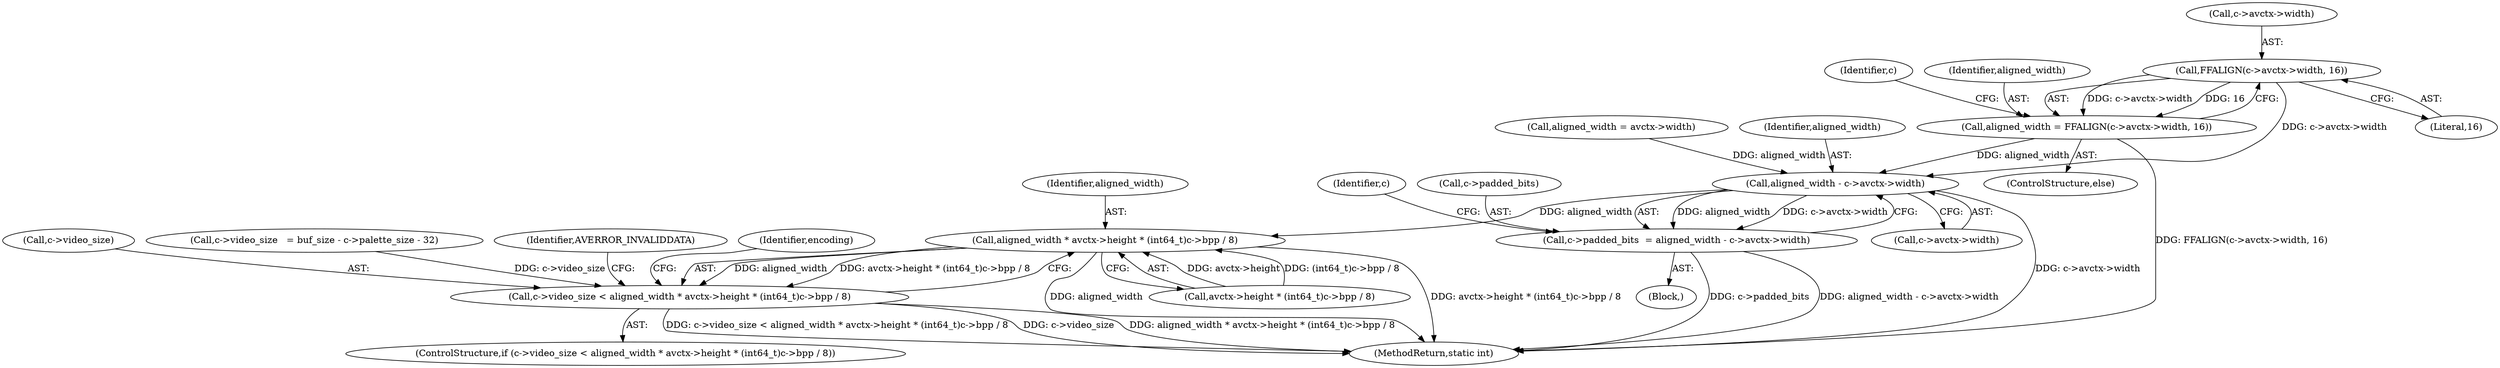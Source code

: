 digraph "0_FFmpeg_e1b60aad77c27ed5d4dfc11e5e6a05a38c70489d@pointer" {
"1000291" [label="(Call,FFALIGN(c->avctx->width, 16))"];
"1000289" [label="(Call,aligned_width = FFALIGN(c->avctx->width, 16))"];
"1000302" [label="(Call,aligned_width - c->avctx->width)"];
"1000298" [label="(Call,c->padded_bits  = aligned_width - c->avctx->width)"];
"1000314" [label="(Call,aligned_width * avctx->height * (int64_t)c->bpp / 8)"];
"1000310" [label="(Call,c->video_size < aligned_width * avctx->height * (int64_t)c->bpp / 8)"];
"1000314" [label="(Call,aligned_width * avctx->height * (int64_t)c->bpp / 8)"];
"1000291" [label="(Call,FFALIGN(c->avctx->width, 16))"];
"1000297" [label="(Literal,16)"];
"1000310" [label="(Call,c->video_size < aligned_width * avctx->height * (int64_t)c->bpp / 8)"];
"1000311" [label="(Call,c->video_size)"];
"1000202" [label="(Call,c->video_size   = buf_size - c->palette_size - 32)"];
"1000300" [label="(Identifier,c)"];
"1000298" [label="(Call,c->padded_bits  = aligned_width - c->avctx->width)"];
"1000105" [label="(Block,)"];
"1000328" [label="(Identifier,AVERROR_INVALIDDATA)"];
"1000283" [label="(Call,aligned_width = avctx->width)"];
"1000288" [label="(ControlStructure,else)"];
"1000312" [label="(Identifier,c)"];
"1000289" [label="(Call,aligned_width = FFALIGN(c->avctx->width, 16))"];
"1000303" [label="(Identifier,aligned_width)"];
"1000292" [label="(Call,c->avctx->width)"];
"1000315" [label="(Identifier,aligned_width)"];
"1000302" [label="(Call,aligned_width - c->avctx->width)"];
"1000299" [label="(Call,c->padded_bits)"];
"1000304" [label="(Call,c->avctx->width)"];
"1000332" [label="(Identifier,encoding)"];
"1000290" [label="(Identifier,aligned_width)"];
"1000316" [label="(Call,avctx->height * (int64_t)c->bpp / 8)"];
"1000502" [label="(MethodReturn,static int)"];
"1000309" [label="(ControlStructure,if (c->video_size < aligned_width * avctx->height * (int64_t)c->bpp / 8))"];
"1000291" -> "1000289"  [label="AST: "];
"1000291" -> "1000297"  [label="CFG: "];
"1000292" -> "1000291"  [label="AST: "];
"1000297" -> "1000291"  [label="AST: "];
"1000289" -> "1000291"  [label="CFG: "];
"1000291" -> "1000289"  [label="DDG: c->avctx->width"];
"1000291" -> "1000289"  [label="DDG: 16"];
"1000291" -> "1000302"  [label="DDG: c->avctx->width"];
"1000289" -> "1000288"  [label="AST: "];
"1000290" -> "1000289"  [label="AST: "];
"1000300" -> "1000289"  [label="CFG: "];
"1000289" -> "1000502"  [label="DDG: FFALIGN(c->avctx->width, 16)"];
"1000289" -> "1000302"  [label="DDG: aligned_width"];
"1000302" -> "1000298"  [label="AST: "];
"1000302" -> "1000304"  [label="CFG: "];
"1000303" -> "1000302"  [label="AST: "];
"1000304" -> "1000302"  [label="AST: "];
"1000298" -> "1000302"  [label="CFG: "];
"1000302" -> "1000502"  [label="DDG: c->avctx->width"];
"1000302" -> "1000298"  [label="DDG: aligned_width"];
"1000302" -> "1000298"  [label="DDG: c->avctx->width"];
"1000283" -> "1000302"  [label="DDG: aligned_width"];
"1000302" -> "1000314"  [label="DDG: aligned_width"];
"1000298" -> "1000105"  [label="AST: "];
"1000299" -> "1000298"  [label="AST: "];
"1000312" -> "1000298"  [label="CFG: "];
"1000298" -> "1000502"  [label="DDG: c->padded_bits"];
"1000298" -> "1000502"  [label="DDG: aligned_width - c->avctx->width"];
"1000314" -> "1000310"  [label="AST: "];
"1000314" -> "1000316"  [label="CFG: "];
"1000315" -> "1000314"  [label="AST: "];
"1000316" -> "1000314"  [label="AST: "];
"1000310" -> "1000314"  [label="CFG: "];
"1000314" -> "1000502"  [label="DDG: aligned_width"];
"1000314" -> "1000502"  [label="DDG: avctx->height * (int64_t)c->bpp / 8"];
"1000314" -> "1000310"  [label="DDG: aligned_width"];
"1000314" -> "1000310"  [label="DDG: avctx->height * (int64_t)c->bpp / 8"];
"1000316" -> "1000314"  [label="DDG: avctx->height"];
"1000316" -> "1000314"  [label="DDG: (int64_t)c->bpp / 8"];
"1000310" -> "1000309"  [label="AST: "];
"1000311" -> "1000310"  [label="AST: "];
"1000328" -> "1000310"  [label="CFG: "];
"1000332" -> "1000310"  [label="CFG: "];
"1000310" -> "1000502"  [label="DDG: c->video_size < aligned_width * avctx->height * (int64_t)c->bpp / 8"];
"1000310" -> "1000502"  [label="DDG: c->video_size"];
"1000310" -> "1000502"  [label="DDG: aligned_width * avctx->height * (int64_t)c->bpp / 8"];
"1000202" -> "1000310"  [label="DDG: c->video_size"];
}

